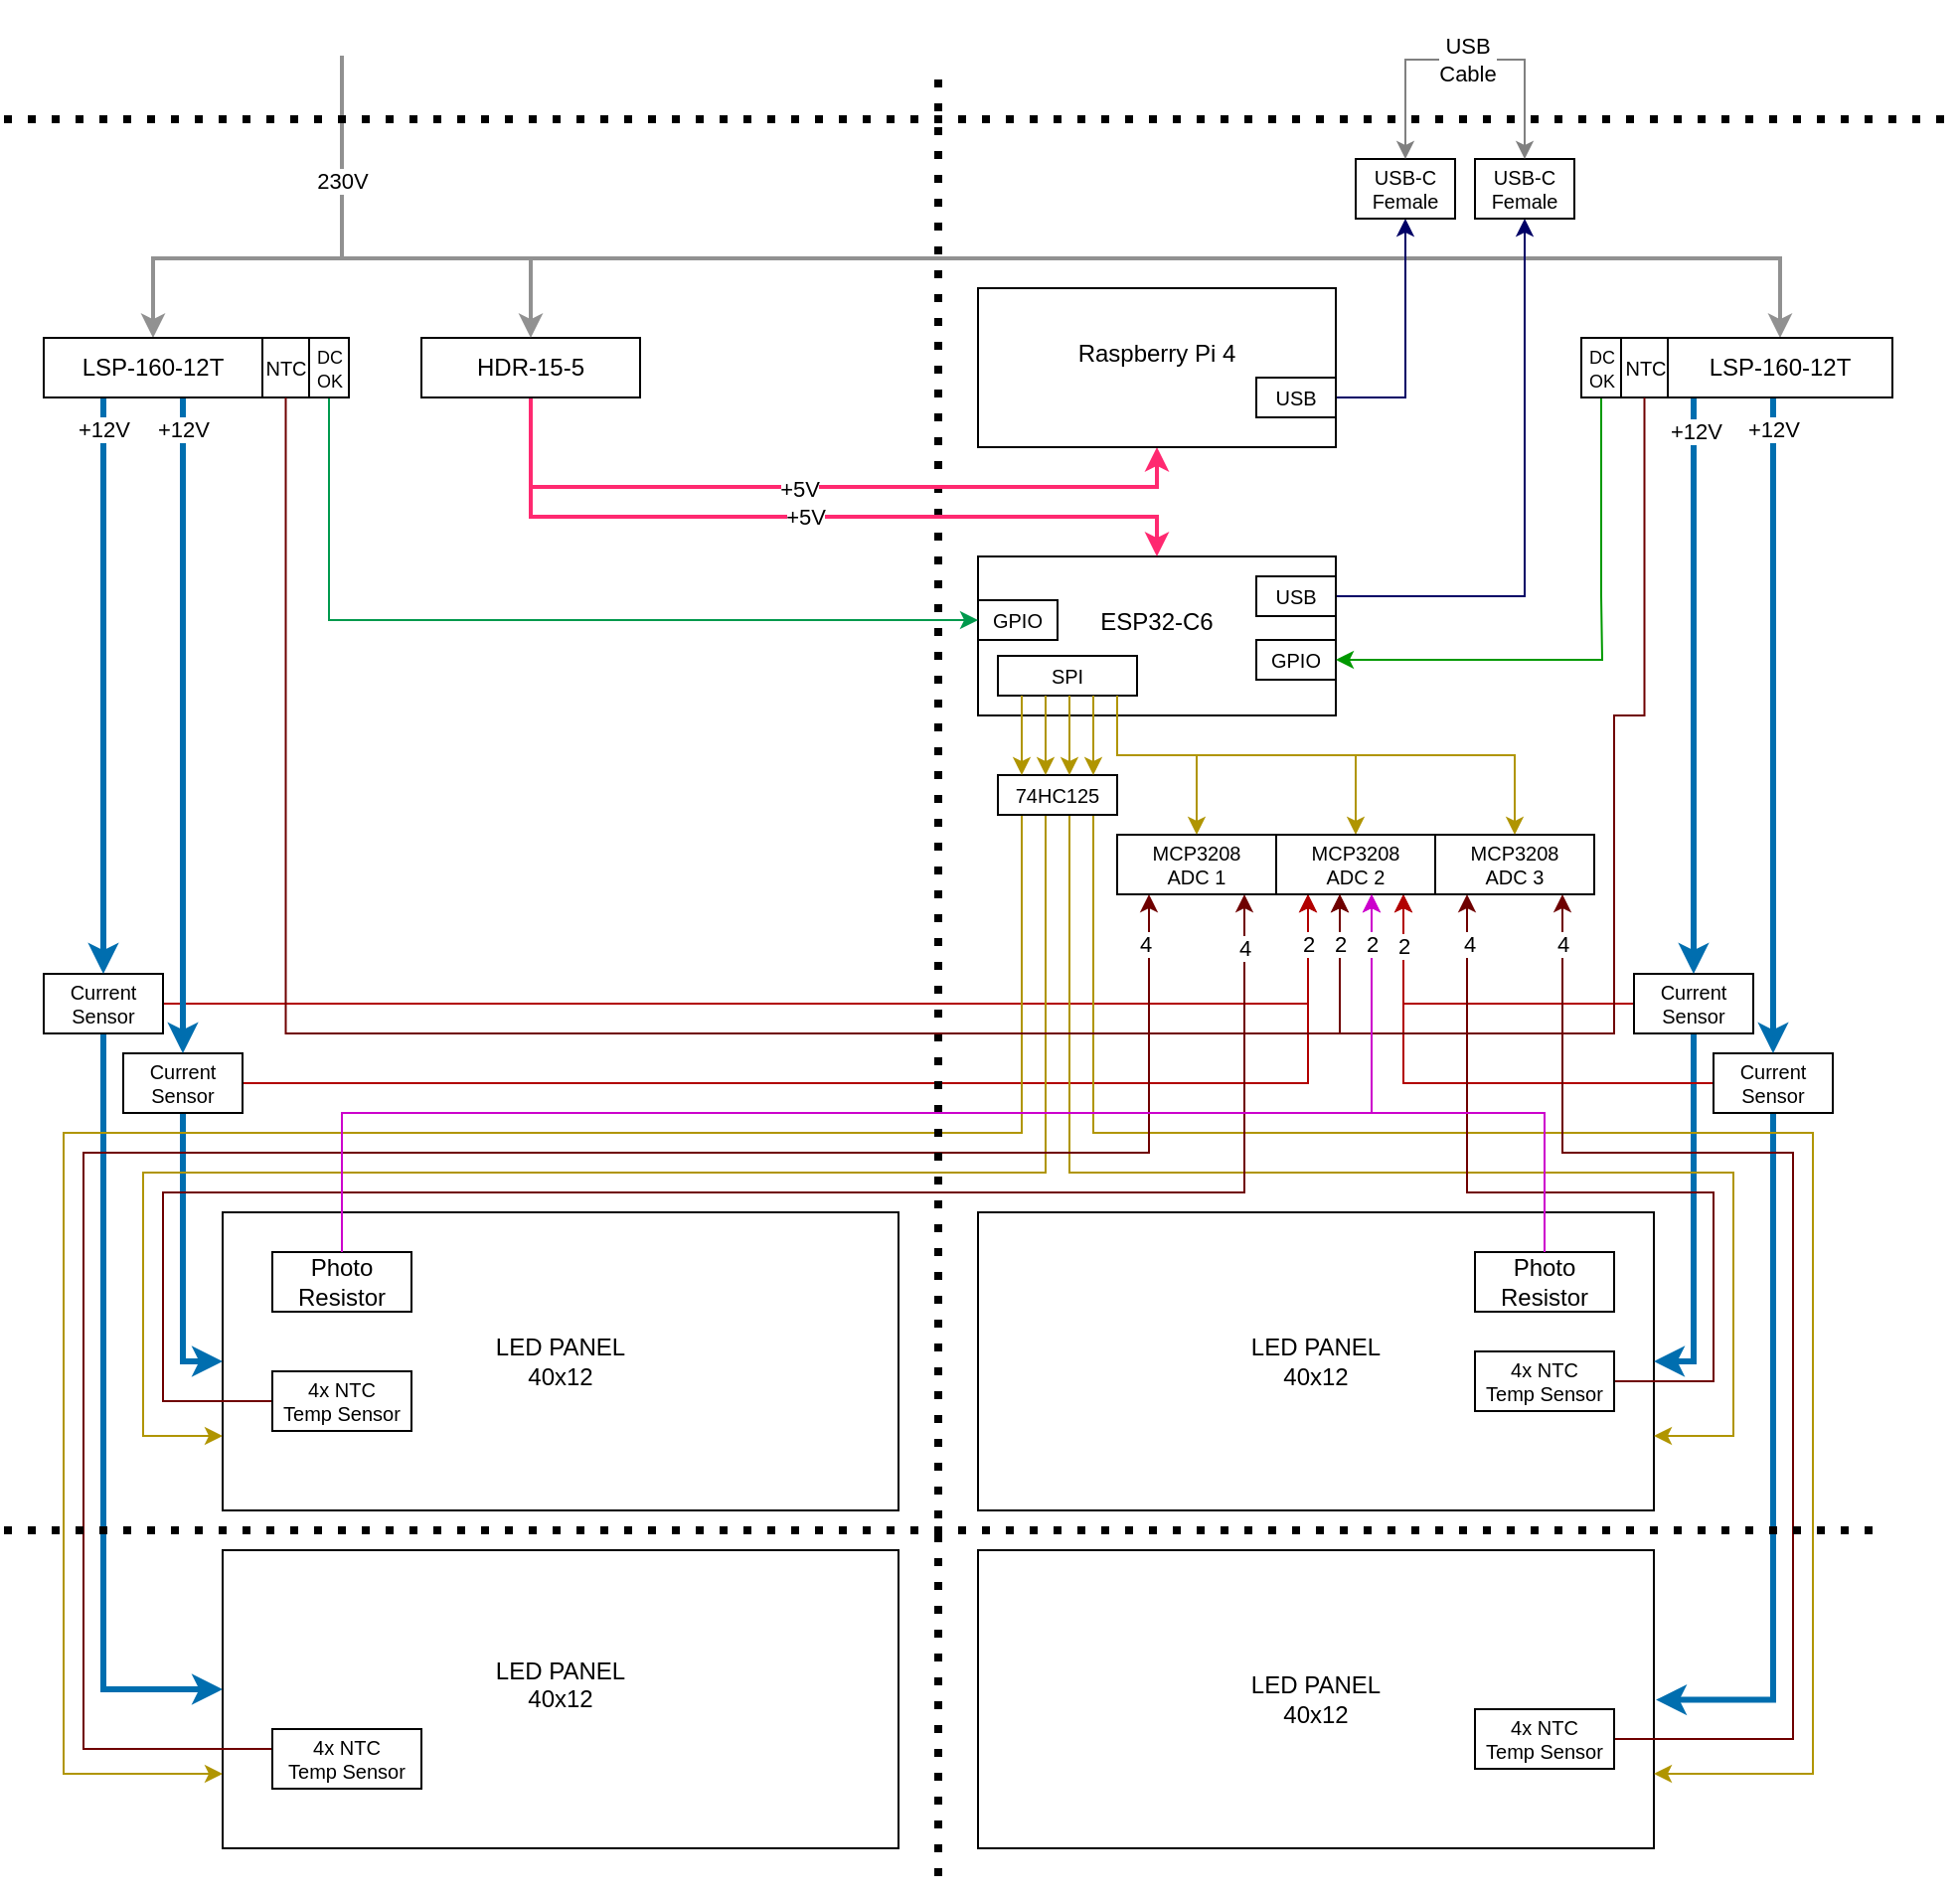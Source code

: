 <mxfile version="25.0.2">
  <diagram name="Pagina-1" id="MrHmu9LmAlQs5nFiP2S2">
    <mxGraphModel dx="2901" dy="2013" grid="1" gridSize="10" guides="1" tooltips="1" connect="1" arrows="1" fold="1" page="1" pageScale="1" pageWidth="827" pageHeight="1169" math="0" shadow="0">
      <root>
        <mxCell id="0" />
        <mxCell id="1" parent="0" />
        <mxCell id="Mzl-ScUmHByUaf6dDR3a-2" value="LED PANEL&lt;br&gt;40x12" style="rounded=0;whiteSpace=wrap;html=1;" parent="1" vertex="1">
          <mxGeometry x="-30" y="390" width="340" height="150" as="geometry" />
        </mxCell>
        <mxCell id="Mzl-ScUmHByUaf6dDR3a-3" value="LED PANEL&lt;br&gt;40x12" style="rounded=0;whiteSpace=wrap;html=1;" parent="1" vertex="1">
          <mxGeometry x="350" y="390" width="340" height="150" as="geometry" />
        </mxCell>
        <mxCell id="Mzl-ScUmHByUaf6dDR3a-4" value="LED PANEL&lt;br&gt;40x12&lt;div&gt;&lt;br&gt;&lt;/div&gt;" style="rounded=0;whiteSpace=wrap;html=1;" parent="1" vertex="1">
          <mxGeometry x="-30" y="560" width="340" height="150" as="geometry" />
        </mxCell>
        <mxCell id="Mzl-ScUmHByUaf6dDR3a-5" value="LED PANEL&lt;br&gt;40x12" style="rounded=0;whiteSpace=wrap;html=1;" parent="1" vertex="1">
          <mxGeometry x="350" y="560" width="340" height="150" as="geometry" />
        </mxCell>
        <mxCell id="Mzl-ScUmHByUaf6dDR3a-11" style="edgeStyle=orthogonalEdgeStyle;rounded=0;orthogonalLoop=1;jettySize=auto;html=1;entryX=0;entryY=0.5;entryDx=0;entryDy=0;fillColor=#1ba1e2;strokeColor=#006EAF;exitX=0.5;exitY=1;exitDx=0;exitDy=0;strokeWidth=3;" parent="1" source="Mzl-ScUmHByUaf6dDR3a-32" target="Mzl-ScUmHByUaf6dDR3a-2" edge="1">
          <mxGeometry relative="1" as="geometry">
            <Array as="points">
              <mxPoint x="-50" y="465" />
            </Array>
          </mxGeometry>
        </mxCell>
        <mxCell id="Mzl-ScUmHByUaf6dDR3a-12" style="edgeStyle=orthogonalEdgeStyle;rounded=0;orthogonalLoop=1;jettySize=auto;html=1;fillColor=#1ba1e2;strokeColor=#006EAF;exitX=0.5;exitY=1;exitDx=0;exitDy=0;strokeWidth=3;" parent="1" source="Mzl-ScUmHByUaf6dDR3a-31" edge="1">
          <mxGeometry relative="1" as="geometry">
            <Array as="points">
              <mxPoint x="-90" y="280" />
              <mxPoint x="-90" y="630" />
            </Array>
            <mxPoint x="-30" y="630" as="targetPoint" />
          </mxGeometry>
        </mxCell>
        <mxCell id="Mzl-ScUmHByUaf6dDR3a-22" style="edgeStyle=orthogonalEdgeStyle;rounded=0;orthogonalLoop=1;jettySize=auto;html=1;entryX=0.5;entryY=0;entryDx=0;entryDy=0;strokeColor=#919191;strokeWidth=2;exitX=0.5;exitY=1;exitDx=0;exitDy=0;" parent="1" source="JtZEffLScHEYm_qtAjHp-1" target="Mzl-ScUmHByUaf6dDR3a-38" edge="1">
          <mxGeometry relative="1" as="geometry">
            <mxPoint x="615" y="210" as="targetPoint" />
            <mxPoint x="44" y="-95.966" as="sourcePoint" />
            <Array as="points">
              <mxPoint x="30" y="-90" />
              <mxPoint x="753" y="-90" />
            </Array>
          </mxGeometry>
        </mxCell>
        <mxCell id="Mzl-ScUmHByUaf6dDR3a-23" style="edgeStyle=orthogonalEdgeStyle;rounded=0;orthogonalLoop=1;jettySize=auto;html=1;exitX=0.5;exitY=1;exitDx=0;exitDy=0;entryX=0.5;entryY=0;entryDx=0;entryDy=0;strokeWidth=2;strokeColor=#919191;" parent="1" source="JtZEffLScHEYm_qtAjHp-1" target="Mzl-ScUmHByUaf6dDR3a-6" edge="1">
          <mxGeometry relative="1" as="geometry">
            <mxPoint x="16" y="-96" as="sourcePoint" />
            <Array as="points">
              <mxPoint x="30" y="-90" />
              <mxPoint x="-65" y="-90" />
            </Array>
          </mxGeometry>
        </mxCell>
        <mxCell id="Mzl-ScUmHByUaf6dDR3a-17" style="edgeStyle=orthogonalEdgeStyle;rounded=0;orthogonalLoop=1;jettySize=auto;html=1;fillColor=#1ba1e2;strokeColor=#006EAF;exitX=0.5;exitY=1;exitDx=0;exitDy=0;strokeWidth=3;entryX=1;entryY=0.5;entryDx=0;entryDy=0;" parent="1" source="Mzl-ScUmHByUaf6dDR3a-39" target="Mzl-ScUmHByUaf6dDR3a-3" edge="1">
          <mxGeometry relative="1" as="geometry">
            <mxPoint x="690" y="459" as="targetPoint" />
            <mxPoint x="670" y="327.5" as="sourcePoint" />
            <Array as="points">
              <mxPoint x="710" y="465" />
            </Array>
          </mxGeometry>
        </mxCell>
        <mxCell id="Mzl-ScUmHByUaf6dDR3a-18" style="edgeStyle=orthogonalEdgeStyle;rounded=0;orthogonalLoop=1;jettySize=auto;html=1;entryX=1.003;entryY=0.502;entryDx=0;entryDy=0;fillColor=#1ba1e2;strokeColor=#006EAF;entryPerimeter=0;exitX=0.5;exitY=1;exitDx=0;exitDy=0;strokeWidth=3;" parent="1" source="Mzl-ScUmHByUaf6dDR3a-40" target="Mzl-ScUmHByUaf6dDR3a-5" edge="1">
          <mxGeometry relative="1" as="geometry">
            <mxPoint x="670" y="342.5" as="sourcePoint" />
            <mxPoint x="694" y="630" as="targetPoint" />
            <Array as="points">
              <mxPoint x="750" y="635" />
            </Array>
          </mxGeometry>
        </mxCell>
        <mxCell id="Mzl-ScUmHByUaf6dDR3a-21" value="&lt;p style=&quot;line-height: 120%;&quot;&gt;&lt;/p&gt;&lt;div align=&quot;center&quot;&gt;ESP32-C6&lt;/div&gt;&lt;p&gt;&lt;/p&gt;" style="rounded=0;whiteSpace=wrap;html=1;align=center;verticalAlign=middle;labelPosition=center;verticalLabelPosition=middle;spacingRight=0;spacingBottom=14;" parent="1" vertex="1">
          <mxGeometry x="350" y="60" width="180" height="80" as="geometry" />
        </mxCell>
        <mxCell id="Mzl-ScUmHByUaf6dDR3a-41" style="edgeStyle=orthogonalEdgeStyle;rounded=0;orthogonalLoop=1;jettySize=auto;html=1;fontSize=10;fillColor=#e51400;strokeColor=#B20000;entryX=0.2;entryY=1;entryDx=0;entryDy=0;entryPerimeter=0;" parent="1" source="Mzl-ScUmHByUaf6dDR3a-31" target="JapYxXt7OWpUfwY7U0u8-20" edge="1">
          <mxGeometry relative="1" as="geometry">
            <mxPoint x="412" y="210" as="targetPoint" />
          </mxGeometry>
        </mxCell>
        <mxCell id="Mzl-ScUmHByUaf6dDR3a-31" value="Current&lt;br&gt;Sensor" style="rounded=0;whiteSpace=wrap;html=1;fontSize=10;fillColor=default;" parent="1" vertex="1">
          <mxGeometry x="-120" y="270" width="60" height="30" as="geometry" />
        </mxCell>
        <mxCell id="Mzl-ScUmHByUaf6dDR3a-42" style="edgeStyle=orthogonalEdgeStyle;rounded=0;orthogonalLoop=1;jettySize=auto;html=1;fontSize=10;fillColor=#e51400;strokeColor=#B20000;entryX=0.2;entryY=1;entryDx=0;entryDy=0;entryPerimeter=0;" parent="1" source="Mzl-ScUmHByUaf6dDR3a-32" target="JapYxXt7OWpUfwY7U0u8-20" edge="1">
          <mxGeometry relative="1" as="geometry">
            <mxPoint x="424" y="210" as="targetPoint" />
          </mxGeometry>
        </mxCell>
        <mxCell id="JapYxXt7OWpUfwY7U0u8-62" value="2" style="edgeLabel;html=1;align=center;verticalAlign=middle;resizable=0;points=[];" parent="Mzl-ScUmHByUaf6dDR3a-42" vertex="1" connectable="0">
          <mxGeometry x="0.922" relative="1" as="geometry">
            <mxPoint as="offset" />
          </mxGeometry>
        </mxCell>
        <mxCell id="Mzl-ScUmHByUaf6dDR3a-32" value="Current&lt;br&gt;Sensor" style="rounded=0;whiteSpace=wrap;html=1;fontSize=10;fillColor=default;" parent="1" vertex="1">
          <mxGeometry x="-80" y="310" width="60" height="30" as="geometry" />
        </mxCell>
        <mxCell id="Mzl-ScUmHByUaf6dDR3a-44" style="edgeStyle=orthogonalEdgeStyle;rounded=0;orthogonalLoop=1;jettySize=auto;html=1;fontSize=10;fillColor=#e51400;strokeColor=#B20000;entryX=0.8;entryY=1;entryDx=0;entryDy=0;exitX=0;exitY=0.5;exitDx=0;exitDy=0;entryPerimeter=0;" parent="1" source="Mzl-ScUmHByUaf6dDR3a-39" target="JapYxXt7OWpUfwY7U0u8-20" edge="1">
          <mxGeometry relative="1" as="geometry">
            <mxPoint x="448" y="210" as="targetPoint" />
          </mxGeometry>
        </mxCell>
        <mxCell id="Mzl-ScUmHByUaf6dDR3a-39" value="Current&lt;br&gt;Sensor" style="rounded=0;whiteSpace=wrap;html=1;fontSize=10;fillColor=default;" parent="1" vertex="1">
          <mxGeometry x="680" y="270" width="60" height="30" as="geometry" />
        </mxCell>
        <mxCell id="Mzl-ScUmHByUaf6dDR3a-43" style="edgeStyle=orthogonalEdgeStyle;rounded=0;orthogonalLoop=1;jettySize=auto;html=1;fontSize=10;fillColor=#e51400;strokeColor=#B20000;entryX=0.8;entryY=1;entryDx=0;entryDy=0;entryPerimeter=0;" parent="1" source="Mzl-ScUmHByUaf6dDR3a-40" target="JapYxXt7OWpUfwY7U0u8-20" edge="1">
          <mxGeometry relative="1" as="geometry">
            <mxPoint x="436" y="210" as="targetPoint" />
          </mxGeometry>
        </mxCell>
        <mxCell id="JapYxXt7OWpUfwY7U0u8-64" value="2" style="edgeLabel;html=1;align=center;verticalAlign=middle;resizable=0;points=[];" parent="Mzl-ScUmHByUaf6dDR3a-43" vertex="1" connectable="0">
          <mxGeometry x="0.798" relative="1" as="geometry">
            <mxPoint as="offset" />
          </mxGeometry>
        </mxCell>
        <mxCell id="Mzl-ScUmHByUaf6dDR3a-40" value="Current&lt;br&gt;Sensor" style="rounded=0;whiteSpace=wrap;html=1;fontSize=10;fillColor=default;" parent="1" vertex="1">
          <mxGeometry x="720" y="310" width="60" height="30" as="geometry" />
        </mxCell>
        <mxCell id="JapYxXt7OWpUfwY7U0u8-38" style="edgeStyle=orthogonalEdgeStyle;rounded=0;orthogonalLoop=1;jettySize=auto;html=1;entryX=0.5;entryY=0;entryDx=0;entryDy=0;strokeColor=#B09500;" parent="1" source="Mzl-ScUmHByUaf6dDR3a-45" target="JapYxXt7OWpUfwY7U0u8-20" edge="1">
          <mxGeometry relative="1" as="geometry">
            <Array as="points">
              <mxPoint x="420" y="160" />
              <mxPoint x="540" y="160" />
            </Array>
          </mxGeometry>
        </mxCell>
        <mxCell id="Mzl-ScUmHByUaf6dDR3a-45" value="SPI" style="rounded=0;whiteSpace=wrap;html=1;fontSize=10;fillColor=default;points=[[0,0,0,0,0],[0,0.25,0,0,0],[0,0.5,0,0,0],[0,0.75,0,0,0],[0,1,0,0,0],[0.2,1,0,0,0],[0.25,0,0,0,0],[0.4,1,0,0,0],[0.5,0,0,0,0],[0.6,1,0,0,0],[0.75,0,0,0,0],[0.8,1,0,0,0],[1,0,0,0,0],[1,0.25,0,0,0],[1,0.5,0,0,0],[1,0.75,0,0,0],[1,1,0,0,0]];" parent="1" vertex="1">
          <mxGeometry x="360" y="110" width="70" height="20" as="geometry" />
        </mxCell>
        <mxCell id="Mzl-ScUmHByUaf6dDR3a-51" style="edgeStyle=orthogonalEdgeStyle;rounded=0;orthogonalLoop=1;jettySize=auto;html=1;entryX=0;entryY=0.75;entryDx=0;entryDy=0;fontSize=10;exitX=0.2;exitY=1;exitDx=0;exitDy=0;exitPerimeter=0;fillColor=#e3c800;strokeColor=#B09500;" parent="1" source="Mzl-ScUmHByUaf6dDR3a-46" target="Mzl-ScUmHByUaf6dDR3a-4" edge="1">
          <mxGeometry relative="1" as="geometry">
            <Array as="points">
              <mxPoint x="372" y="350" />
              <mxPoint x="-110" y="350" />
              <mxPoint x="-110" y="673" />
            </Array>
          </mxGeometry>
        </mxCell>
        <mxCell id="Mzl-ScUmHByUaf6dDR3a-52" style="edgeStyle=orthogonalEdgeStyle;rounded=0;orthogonalLoop=1;jettySize=auto;html=1;fontSize=10;exitX=0.4;exitY=1;exitDx=0;exitDy=0;exitPerimeter=0;fillColor=#e3c800;strokeColor=#B09500;entryX=0;entryY=0.75;entryDx=0;entryDy=0;" parent="1" source="Mzl-ScUmHByUaf6dDR3a-46" target="Mzl-ScUmHByUaf6dDR3a-2" edge="1">
          <mxGeometry relative="1" as="geometry">
            <mxPoint x="-20" y="425" as="targetPoint" />
            <Array as="points">
              <mxPoint x="384" y="370" />
              <mxPoint x="-70" y="370" />
              <mxPoint x="-70" y="503" />
            </Array>
          </mxGeometry>
        </mxCell>
        <mxCell id="Mzl-ScUmHByUaf6dDR3a-53" style="edgeStyle=orthogonalEdgeStyle;rounded=0;orthogonalLoop=1;jettySize=auto;html=1;exitX=0.6;exitY=1;exitDx=0;exitDy=0;exitPerimeter=0;entryX=1;entryY=0.75;entryDx=0;entryDy=0;fontSize=10;fillColor=#e3c800;strokeColor=#B09500;" parent="1" source="Mzl-ScUmHByUaf6dDR3a-46" target="Mzl-ScUmHByUaf6dDR3a-3" edge="1">
          <mxGeometry relative="1" as="geometry">
            <Array as="points">
              <mxPoint x="396" y="370" />
              <mxPoint x="730" y="370" />
              <mxPoint x="730" y="503" />
            </Array>
          </mxGeometry>
        </mxCell>
        <mxCell id="Mzl-ScUmHByUaf6dDR3a-54" style="edgeStyle=orthogonalEdgeStyle;rounded=0;orthogonalLoop=1;jettySize=auto;html=1;exitX=0.8;exitY=1;exitDx=0;exitDy=0;exitPerimeter=0;entryX=1;entryY=0.75;entryDx=0;entryDy=0;fontSize=10;fillColor=#e3c800;strokeColor=#B09500;" parent="1" source="Mzl-ScUmHByUaf6dDR3a-46" target="Mzl-ScUmHByUaf6dDR3a-5" edge="1">
          <mxGeometry relative="1" as="geometry">
            <Array as="points">
              <mxPoint x="408" y="350" />
              <mxPoint x="770" y="350" />
              <mxPoint x="770" y="673" />
            </Array>
          </mxGeometry>
        </mxCell>
        <mxCell id="Mzl-ScUmHByUaf6dDR3a-46" value="74HC125" style="rounded=0;whiteSpace=wrap;html=1;fontSize=10;fillColor=default;points=[[0,0,0,0,0],[0,0.25,0,0,0],[0,0.5,0,0,0],[0,0.75,0,0,0],[0,1,0,0,0],[0.2,0,0,0,0],[0.2,1,0,0,0],[0.4,0,0,0,0],[0.4,1,0,0,0],[0.6,0,0,0,0],[0.6,1,0,0,0],[0.8,0,0,0,0],[0.8,1,0,0,0],[1,0,0,0,0],[1,0.25,0,0,0],[1,0.5,0,0,0],[1,0.75,0,0,0],[1,1,0,0,0]];" parent="1" vertex="1">
          <mxGeometry x="360" y="170" width="60" height="20" as="geometry" />
        </mxCell>
        <mxCell id="Mzl-ScUmHByUaf6dDR3a-67" value="GPIO" style="rounded=0;whiteSpace=wrap;html=1;fontSize=10;fillColor=default;points=[[0,0,0,0,0],[0,0.25,0,0,0],[0,0.5,0,0,0],[0,0.75,0,0,0],[0,1,0,0,0],[0.2,1,0,0,0],[0.25,0,0,0,0],[0.4,1,0,0,0],[0.5,0,0,0,0],[0.6,1,0,0,0],[0.75,0,0,0,0],[0.8,1,0,0,0],[1,0,0,0,0],[1,0.25,0,0,0],[1,0.5,0,0,0],[1,0.75,0,0,0],[1,1,0,0,0]];" parent="1" vertex="1">
          <mxGeometry x="490" y="102" width="40" height="20" as="geometry" />
        </mxCell>
        <mxCell id="Mzl-ScUmHByUaf6dDR3a-76" style="edgeStyle=orthogonalEdgeStyle;rounded=0;orthogonalLoop=1;jettySize=auto;html=1;entryX=0.2;entryY=1;entryDx=0;entryDy=0;fontSize=10;fillColor=#a20025;strokeColor=#6F0000;exitX=1;exitY=0.5;exitDx=0;exitDy=0;entryPerimeter=0;" parent="1" source="Mzl-ScUmHByUaf6dDR3a-71" target="JapYxXt7OWpUfwY7U0u8-12" edge="1">
          <mxGeometry relative="1" as="geometry">
            <Array as="points">
              <mxPoint x="720" y="475" />
              <mxPoint x="720" y="380" />
              <mxPoint x="596" y="380" />
            </Array>
          </mxGeometry>
        </mxCell>
        <mxCell id="JapYxXt7OWpUfwY7U0u8-17" value="4" style="edgeLabel;html=1;align=center;verticalAlign=middle;resizable=0;points=[];" parent="Mzl-ScUmHByUaf6dDR3a-76" vertex="1" connectable="0">
          <mxGeometry x="0.881" y="-1" relative="1" as="geometry">
            <mxPoint as="offset" />
          </mxGeometry>
        </mxCell>
        <mxCell id="Mzl-ScUmHByUaf6dDR3a-71" value="4x NTC&lt;div&gt;Temp&amp;nbsp;Sensor&lt;/div&gt;" style="rounded=0;whiteSpace=wrap;html=1;fontSize=10;fillColor=default;" parent="1" vertex="1">
          <mxGeometry x="600" y="460" width="70" height="30" as="geometry" />
        </mxCell>
        <mxCell id="Mzl-ScUmHByUaf6dDR3a-77" style="edgeStyle=orthogonalEdgeStyle;rounded=0;orthogonalLoop=1;jettySize=auto;html=1;entryX=0.8;entryY=1;entryDx=0;entryDy=0;fontSize=10;fillColor=#a20025;strokeColor=#6F0000;entryPerimeter=0;" parent="1" source="Mzl-ScUmHByUaf6dDR3a-73" target="JapYxXt7OWpUfwY7U0u8-12" edge="1">
          <mxGeometry relative="1" as="geometry">
            <Array as="points">
              <mxPoint x="760" y="655" />
              <mxPoint x="760" y="360" />
              <mxPoint x="644" y="360" />
            </Array>
          </mxGeometry>
        </mxCell>
        <mxCell id="JapYxXt7OWpUfwY7U0u8-19" value="4" style="edgeLabel;html=1;align=center;verticalAlign=middle;resizable=0;points=[];" parent="Mzl-ScUmHByUaf6dDR3a-77" vertex="1" connectable="0">
          <mxGeometry x="0.922" relative="1" as="geometry">
            <mxPoint as="offset" />
          </mxGeometry>
        </mxCell>
        <mxCell id="Mzl-ScUmHByUaf6dDR3a-73" value="4x NTC&lt;div&gt;Temp&amp;nbsp;Sensor&lt;/div&gt;" style="rounded=0;whiteSpace=wrap;html=1;fontSize=10;fillColor=default;" parent="1" vertex="1">
          <mxGeometry x="600" y="640" width="70" height="30" as="geometry" />
        </mxCell>
        <mxCell id="Mzl-ScUmHByUaf6dDR3a-78" style="edgeStyle=orthogonalEdgeStyle;rounded=0;orthogonalLoop=1;jettySize=auto;html=1;entryX=0.8;entryY=1;entryDx=0;entryDy=0;fontSize=10;fillColor=#a20025;strokeColor=#6F0000;entryPerimeter=0;exitX=0;exitY=0.5;exitDx=0;exitDy=0;" parent="1" source="JapYxXt7OWpUfwY7U0u8-1" target="JapYxXt7OWpUfwY7U0u8-21" edge="1">
          <mxGeometry relative="1" as="geometry">
            <mxPoint x="130" y="505" as="sourcePoint" />
            <mxPoint x="374.15" y="127" as="targetPoint" />
            <Array as="points">
              <mxPoint x="-60" y="485" />
              <mxPoint x="-60" y="380" />
              <mxPoint x="484" y="380" />
            </Array>
          </mxGeometry>
        </mxCell>
        <mxCell id="JapYxXt7OWpUfwY7U0u8-28" value="4" style="edgeLabel;html=1;align=center;verticalAlign=middle;resizable=0;points=[];" parent="Mzl-ScUmHByUaf6dDR3a-78" vertex="1" connectable="0">
          <mxGeometry x="0.938" relative="1" as="geometry">
            <mxPoint as="offset" />
          </mxGeometry>
        </mxCell>
        <mxCell id="Mzl-ScUmHByUaf6dDR3a-79" style="edgeStyle=orthogonalEdgeStyle;rounded=0;orthogonalLoop=1;jettySize=auto;html=1;entryX=0.2;entryY=1;entryDx=0;entryDy=0;fontSize=10;fillColor=#a20025;strokeColor=#6F0000;exitX=0;exitY=0.5;exitDx=0;exitDy=0;entryPerimeter=0;" parent="1" source="JapYxXt7OWpUfwY7U0u8-2" target="JapYxXt7OWpUfwY7U0u8-21" edge="1">
          <mxGeometry relative="1" as="geometry">
            <mxPoint x="130" y="675" as="sourcePoint" />
            <mxPoint x="375" y="130" as="targetPoint" />
            <Array as="points">
              <mxPoint x="5" y="665" />
              <mxPoint x="5" y="660" />
              <mxPoint x="-100" y="660" />
              <mxPoint x="-100" y="360" />
              <mxPoint x="436" y="360" />
            </Array>
          </mxGeometry>
        </mxCell>
        <mxCell id="JapYxXt7OWpUfwY7U0u8-26" value="4" style="edgeLabel;html=1;align=center;verticalAlign=middle;resizable=0;points=[];" parent="Mzl-ScUmHByUaf6dDR3a-79" vertex="1" connectable="0">
          <mxGeometry x="0.955" y="2" relative="1" as="geometry">
            <mxPoint as="offset" />
          </mxGeometry>
        </mxCell>
        <mxCell id="JapYxXt7OWpUfwY7U0u8-1" value="4x NTC&lt;div&gt;Temp&amp;nbsp;Sensor&lt;/div&gt;" style="rounded=0;whiteSpace=wrap;html=1;fontSize=10;fillColor=default;" parent="1" vertex="1">
          <mxGeometry x="-5" y="470" width="70" height="30" as="geometry" />
        </mxCell>
        <mxCell id="JapYxXt7OWpUfwY7U0u8-2" value="4x NTC&lt;div&gt;Temp&amp;nbsp;Sensor&lt;/div&gt;" style="rounded=0;whiteSpace=wrap;html=1;fontSize=10;fillColor=default;" parent="1" vertex="1">
          <mxGeometry x="-5" y="650" width="75" height="30" as="geometry" />
        </mxCell>
        <mxCell id="JapYxXt7OWpUfwY7U0u8-9" value="" style="endArrow=none;html=1;rounded=0;strokeWidth=4;dashed=1;dashPattern=1 2;" parent="1" edge="1">
          <mxGeometry width="50" height="50" relative="1" as="geometry">
            <mxPoint x="-140" y="550" as="sourcePoint" />
            <mxPoint x="800" y="550" as="targetPoint" />
          </mxGeometry>
        </mxCell>
        <mxCell id="JapYxXt7OWpUfwY7U0u8-12" value="&lt;div&gt;MCP3208&lt;br&gt;&lt;/div&gt;ADC 3" style="rounded=0;whiteSpace=wrap;html=1;fontSize=10;fillColor=default;points=[[0,0,0,0,0],[0,0.25,0,0,0],[0,0.5,0,0,0],[0,0.75,0,0,0],[0,1,0,0,0],[0.2,1,0,0,0],[0.25,0,0,0,0],[0.4,1,0,0,0],[0.5,0,0,0,0],[0.6,1,0,0,0],[0.75,0,0,0,0],[0.8,1,0,0,0],[1,0,0,0,0],[1,0.25,0,0,0],[1,0.5,0,0,0],[1,0.75,0,0,0],[1,1,0,0,0]];" parent="1" vertex="1">
          <mxGeometry x="580" y="200" width="80" height="30" as="geometry" />
        </mxCell>
        <mxCell id="JapYxXt7OWpUfwY7U0u8-15" style="edgeStyle=orthogonalEdgeStyle;rounded=0;orthogonalLoop=1;jettySize=auto;html=1;strokeWidth=3;strokeColor=#006EAF;entryX=0.5;entryY=0;entryDx=0;entryDy=0;" parent="1" source="Mzl-ScUmHByUaf6dDR3a-38" target="Mzl-ScUmHByUaf6dDR3a-39" edge="1">
          <mxGeometry relative="1" as="geometry">
            <Array as="points">
              <mxPoint x="710" y="200" />
              <mxPoint x="710" y="200" />
            </Array>
          </mxGeometry>
        </mxCell>
        <mxCell id="JapYxXt7OWpUfwY7U0u8-74" value="+12V" style="edgeLabel;html=1;align=center;verticalAlign=middle;resizable=0;points=[];" parent="JapYxXt7OWpUfwY7U0u8-15" vertex="1" connectable="0">
          <mxGeometry x="-0.882" y="1" relative="1" as="geometry">
            <mxPoint as="offset" />
          </mxGeometry>
        </mxCell>
        <mxCell id="JapYxXt7OWpUfwY7U0u8-16" style="edgeStyle=orthogonalEdgeStyle;rounded=0;orthogonalLoop=1;jettySize=auto;html=1;strokeWidth=3;strokeColor=#006EAF;" parent="1" source="Mzl-ScUmHByUaf6dDR3a-38" target="Mzl-ScUmHByUaf6dDR3a-40" edge="1">
          <mxGeometry relative="1" as="geometry">
            <Array as="points">
              <mxPoint x="750" y="190" />
              <mxPoint x="750" y="190" />
            </Array>
          </mxGeometry>
        </mxCell>
        <mxCell id="JapYxXt7OWpUfwY7U0u8-75" value="+12V" style="edgeLabel;html=1;align=center;verticalAlign=middle;resizable=0;points=[];" parent="JapYxXt7OWpUfwY7U0u8-16" vertex="1" connectable="0">
          <mxGeometry x="-0.903" relative="1" as="geometry">
            <mxPoint as="offset" />
          </mxGeometry>
        </mxCell>
        <mxCell id="JapYxXt7OWpUfwY7U0u8-20" value="&lt;div&gt;MCP3208&lt;br&gt;&lt;/div&gt;ADC 2" style="rounded=0;whiteSpace=wrap;html=1;fontSize=10;fillColor=default;points=[[0,0,0,0,0],[0,0.25,0,0,0],[0,0.5,0,0,0],[0,0.75,0,0,0],[0,1,0,0,0],[0.2,1,0,0,0],[0.25,0,0,0,0],[0.4,1,0,0,0],[0.5,0,0,0,0],[0.6,1,0,0,0],[0.75,0,0,0,0],[0.8,1,0,0,0],[1,0,0,0,0],[1,0.25,0,0,0],[1,0.5,0,0,0],[1,0.75,0,0,0],[1,1,0,0,0]];" parent="1" vertex="1">
          <mxGeometry x="500" y="200" width="80" height="30" as="geometry" />
        </mxCell>
        <mxCell id="JapYxXt7OWpUfwY7U0u8-21" value="&lt;div&gt;MCP3208&lt;/div&gt;ADC 1" style="rounded=0;whiteSpace=wrap;html=1;fontSize=10;fillColor=default;points=[[0,0,0,0,0],[0,0.25,0,0,0],[0,0.5,0,0,0],[0,0.75,0,0,0],[0,1,0,0,0],[0.2,1,0,0,0],[0.25,0,0,0,0],[0.4,1,0,0,0],[0.5,0,0,0,0],[0.6,1,0,0,0],[0.75,0,0,0,0],[0.8,1,0,0,0],[1,0,0,0,0],[1,0.25,0,0,0],[1,0.5,0,0,0],[1,0.75,0,0,0],[1,1,0,0,0]];" parent="1" vertex="1">
          <mxGeometry x="420" y="200" width="80" height="30" as="geometry" />
        </mxCell>
        <mxCell id="JapYxXt7OWpUfwY7U0u8-31" value="" style="endArrow=none;html=1;rounded=0;strokeWidth=4;dashed=1;dashPattern=1 2;" parent="1" edge="1">
          <mxGeometry width="50" height="50" relative="1" as="geometry">
            <mxPoint x="330" y="-180" as="sourcePoint" />
            <mxPoint x="330" y="730" as="targetPoint" />
          </mxGeometry>
        </mxCell>
        <mxCell id="JapYxXt7OWpUfwY7U0u8-32" style="edgeStyle=orthogonalEdgeStyle;rounded=0;orthogonalLoop=1;jettySize=auto;html=1;entryX=0.8;entryY=0;entryDx=0;entryDy=0;entryPerimeter=0;strokeColor=#B09500;" parent="1" source="Mzl-ScUmHByUaf6dDR3a-45" target="Mzl-ScUmHByUaf6dDR3a-46" edge="1">
          <mxGeometry relative="1" as="geometry">
            <Array as="points">
              <mxPoint x="408" y="130" />
              <mxPoint x="408" y="130" />
            </Array>
          </mxGeometry>
        </mxCell>
        <mxCell id="JapYxXt7OWpUfwY7U0u8-33" style="edgeStyle=orthogonalEdgeStyle;rounded=0;orthogonalLoop=1;jettySize=auto;html=1;entryX=0.6;entryY=0;entryDx=0;entryDy=0;entryPerimeter=0;strokeColor=#B09500;" parent="1" source="Mzl-ScUmHByUaf6dDR3a-45" target="Mzl-ScUmHByUaf6dDR3a-46" edge="1">
          <mxGeometry relative="1" as="geometry">
            <Array as="points">
              <mxPoint x="400" y="120" />
              <mxPoint x="400" y="120" />
            </Array>
          </mxGeometry>
        </mxCell>
        <mxCell id="JapYxXt7OWpUfwY7U0u8-34" style="edgeStyle=orthogonalEdgeStyle;rounded=0;orthogonalLoop=1;jettySize=auto;html=1;entryX=0.4;entryY=0;entryDx=0;entryDy=0;entryPerimeter=0;strokeColor=#B09500;" parent="1" source="Mzl-ScUmHByUaf6dDR3a-45" target="Mzl-ScUmHByUaf6dDR3a-46" edge="1">
          <mxGeometry relative="1" as="geometry">
            <Array as="points">
              <mxPoint x="384" y="140" />
              <mxPoint x="384" y="140" />
            </Array>
          </mxGeometry>
        </mxCell>
        <mxCell id="JapYxXt7OWpUfwY7U0u8-35" style="edgeStyle=orthogonalEdgeStyle;rounded=0;orthogonalLoop=1;jettySize=auto;html=1;entryX=0.2;entryY=0;entryDx=0;entryDy=0;entryPerimeter=0;strokeColor=#B09500;" parent="1" source="Mzl-ScUmHByUaf6dDR3a-45" target="Mzl-ScUmHByUaf6dDR3a-46" edge="1">
          <mxGeometry relative="1" as="geometry">
            <Array as="points">
              <mxPoint x="372" y="140" />
              <mxPoint x="372" y="140" />
            </Array>
          </mxGeometry>
        </mxCell>
        <mxCell id="JapYxXt7OWpUfwY7U0u8-44" value="+5V" style="edgeStyle=orthogonalEdgeStyle;rounded=0;orthogonalLoop=1;jettySize=auto;html=1;strokeWidth=2;strokeColor=#FF2970;entryX=0.5;entryY=0;entryDx=0;entryDy=0;" parent="1" source="JapYxXt7OWpUfwY7U0u8-36" target="Mzl-ScUmHByUaf6dDR3a-21" edge="1">
          <mxGeometry relative="1" as="geometry">
            <mxPoint x="350" y="60" as="targetPoint" />
            <Array as="points">
              <mxPoint x="125" y="40" />
              <mxPoint x="440" y="40" />
            </Array>
          </mxGeometry>
        </mxCell>
        <mxCell id="Oz96-j3cMT1TWrcF2Vx5-2" style="edgeStyle=orthogonalEdgeStyle;rounded=0;orthogonalLoop=1;jettySize=auto;html=1;entryX=0.5;entryY=1;entryDx=0;entryDy=0;strokeColor=#FF2970;strokeWidth=2;" parent="1" source="JapYxXt7OWpUfwY7U0u8-36" target="Oz96-j3cMT1TWrcF2Vx5-1" edge="1">
          <mxGeometry relative="1" as="geometry">
            <Array as="points">
              <mxPoint x="125" y="25" />
              <mxPoint x="440" y="25" />
            </Array>
          </mxGeometry>
        </mxCell>
        <mxCell id="Oz96-j3cMT1TWrcF2Vx5-4" value="+5V" style="edgeLabel;html=1;align=center;verticalAlign=middle;resizable=0;points=[];" parent="Oz96-j3cMT1TWrcF2Vx5-2" vertex="1" connectable="0">
          <mxGeometry x="-0.649" y="-1" relative="1" as="geometry">
            <mxPoint x="113" as="offset" />
          </mxGeometry>
        </mxCell>
        <mxCell id="JapYxXt7OWpUfwY7U0u8-36" value="HDR-15-5" style="rounded=0;whiteSpace=wrap;html=1;" parent="1" vertex="1">
          <mxGeometry x="70" y="-50" width="110" height="30" as="geometry" />
        </mxCell>
        <mxCell id="JapYxXt7OWpUfwY7U0u8-37" style="edgeStyle=orthogonalEdgeStyle;rounded=0;orthogonalLoop=1;jettySize=auto;html=1;entryX=0.5;entryY=0;entryDx=0;entryDy=0;entryPerimeter=0;strokeColor=#B09500;" parent="1" source="Mzl-ScUmHByUaf6dDR3a-45" target="JapYxXt7OWpUfwY7U0u8-21" edge="1">
          <mxGeometry relative="1" as="geometry">
            <Array as="points">
              <mxPoint x="420" y="160" />
              <mxPoint x="460" y="160" />
            </Array>
          </mxGeometry>
        </mxCell>
        <mxCell id="JapYxXt7OWpUfwY7U0u8-39" style="edgeStyle=orthogonalEdgeStyle;rounded=0;orthogonalLoop=1;jettySize=auto;html=1;entryX=0.5;entryY=0;entryDx=0;entryDy=0;entryPerimeter=0;strokeColor=#B09500;" parent="1" source="Mzl-ScUmHByUaf6dDR3a-45" target="JapYxXt7OWpUfwY7U0u8-12" edge="1">
          <mxGeometry relative="1" as="geometry">
            <Array as="points">
              <mxPoint x="420" y="160" />
              <mxPoint x="620" y="160" />
            </Array>
          </mxGeometry>
        </mxCell>
        <mxCell id="JapYxXt7OWpUfwY7U0u8-46" style="edgeStyle=orthogonalEdgeStyle;rounded=0;orthogonalLoop=1;jettySize=auto;html=1;strokeWidth=3;strokeColor=#006EAF;" parent="1" source="Mzl-ScUmHByUaf6dDR3a-6" target="Mzl-ScUmHByUaf6dDR3a-31" edge="1">
          <mxGeometry relative="1" as="geometry">
            <Array as="points">
              <mxPoint x="-90" y="50" />
              <mxPoint x="-90" y="50" />
            </Array>
          </mxGeometry>
        </mxCell>
        <mxCell id="JapYxXt7OWpUfwY7U0u8-70" value="+12V" style="edgeLabel;html=1;align=center;verticalAlign=middle;resizable=0;points=[];" parent="JapYxXt7OWpUfwY7U0u8-46" vertex="1" connectable="0">
          <mxGeometry x="-0.892" relative="1" as="geometry">
            <mxPoint as="offset" />
          </mxGeometry>
        </mxCell>
        <mxCell id="JapYxXt7OWpUfwY7U0u8-47" style="edgeStyle=orthogonalEdgeStyle;rounded=0;orthogonalLoop=1;jettySize=auto;html=1;entryX=0.5;entryY=0;entryDx=0;entryDy=0;strokeWidth=3;strokeColor=#006EAF;" parent="1" source="Mzl-ScUmHByUaf6dDR3a-6" target="Mzl-ScUmHByUaf6dDR3a-32" edge="1">
          <mxGeometry relative="1" as="geometry">
            <Array as="points">
              <mxPoint x="-50" y="60" />
              <mxPoint x="-50" y="60" />
            </Array>
          </mxGeometry>
        </mxCell>
        <mxCell id="JapYxXt7OWpUfwY7U0u8-71" value="+12V" style="edgeLabel;html=1;align=center;verticalAlign=middle;resizable=0;points=[];" parent="JapYxXt7OWpUfwY7U0u8-47" vertex="1" connectable="0">
          <mxGeometry x="-0.903" relative="1" as="geometry">
            <mxPoint as="offset" />
          </mxGeometry>
        </mxCell>
        <mxCell id="JapYxXt7OWpUfwY7U0u8-48" value="GPIO" style="rounded=0;whiteSpace=wrap;html=1;fontSize=10;fillColor=default;points=[[0,0,0,0,0],[0,0.25,0,0,0],[0,0.5,0,0,0],[0,0.75,0,0,0],[0,1,0,0,0],[0.2,1,0,0,0],[0.25,0,0,0,0],[0.4,1,0,0,0],[0.5,0,0,0,0],[0.6,1,0,0,0],[0.75,0,0,0,0],[0.8,1,0,0,0],[1,0,0,0,0],[1,0.25,0,0,0],[1,0.5,0,0,0],[1,0.75,0,0,0],[1,1,0,0,0]];" parent="1" vertex="1">
          <mxGeometry x="350" y="82" width="40" height="20" as="geometry" />
        </mxCell>
        <mxCell id="JapYxXt7OWpUfwY7U0u8-49" style="edgeStyle=orthogonalEdgeStyle;rounded=0;orthogonalLoop=1;jettySize=auto;html=1;entryX=1;entryY=0.5;entryDx=0;entryDy=0;entryPerimeter=0;strokeColor=#009900;exitX=0.5;exitY=1;exitDx=0;exitDy=0;" parent="1" source="Mzl-ScUmHByUaf6dDR3a-80" target="Mzl-ScUmHByUaf6dDR3a-67" edge="1">
          <mxGeometry relative="1" as="geometry">
            <mxPoint x="660" as="sourcePoint" />
            <Array as="points">
              <mxPoint x="664" y="80" />
              <mxPoint x="664" y="80" />
              <mxPoint x="664" y="112" />
            </Array>
          </mxGeometry>
        </mxCell>
        <mxCell id="JapYxXt7OWpUfwY7U0u8-50" style="edgeStyle=orthogonalEdgeStyle;rounded=0;orthogonalLoop=1;jettySize=auto;html=1;entryX=0;entryY=0.5;entryDx=0;entryDy=0;entryPerimeter=0;strokeColor=#00994D;exitX=0.5;exitY=1;exitDx=0;exitDy=0;" parent="1" source="Mzl-ScUmHByUaf6dDR3a-81" target="JapYxXt7OWpUfwY7U0u8-48" edge="1">
          <mxGeometry relative="1" as="geometry">
            <Array as="points">
              <mxPoint x="24" y="92" />
            </Array>
          </mxGeometry>
        </mxCell>
        <mxCell id="JapYxXt7OWpUfwY7U0u8-52" value="" style="group" parent="1" vertex="1" connectable="0">
          <mxGeometry x="-120" y="-50" width="153.5" height="30" as="geometry" />
        </mxCell>
        <mxCell id="Mzl-ScUmHByUaf6dDR3a-6" value="LSP-160-12T " style="rounded=0;whiteSpace=wrap;html=1;" parent="JapYxXt7OWpUfwY7U0u8-52" vertex="1">
          <mxGeometry width="110" height="30" as="geometry" />
        </mxCell>
        <mxCell id="Mzl-ScUmHByUaf6dDR3a-81" value="&lt;font style=&quot;font-size: 9px;&quot;&gt;DC&lt;br&gt;OK&lt;/font&gt;" style="rounded=0;whiteSpace=wrap;html=1;fontSize=10;fillColor=default;" parent="JapYxXt7OWpUfwY7U0u8-52" vertex="1">
          <mxGeometry x="133.5" width="20" height="30" as="geometry" />
        </mxCell>
        <mxCell id="JapYxXt7OWpUfwY7U0u8-51" value="&lt;font size=&quot;1&quot;&gt;NTC&lt;/font&gt;" style="rounded=0;whiteSpace=wrap;html=1;fontSize=10;fillColor=default;" parent="JapYxXt7OWpUfwY7U0u8-52" vertex="1">
          <mxGeometry x="110" width="23.5" height="30" as="geometry" />
        </mxCell>
        <mxCell id="JapYxXt7OWpUfwY7U0u8-55" value="" style="group" parent="1" vertex="1" connectable="0">
          <mxGeometry x="653.5" y="-50" width="156.5" height="30" as="geometry" />
        </mxCell>
        <mxCell id="Mzl-ScUmHByUaf6dDR3a-38" value="LSP-160-12T " style="rounded=0;whiteSpace=wrap;html=1;" parent="JapYxXt7OWpUfwY7U0u8-55" vertex="1">
          <mxGeometry x="43.5" width="113" height="30" as="geometry" />
        </mxCell>
        <mxCell id="JapYxXt7OWpUfwY7U0u8-53" value="&lt;font size=&quot;1&quot;&gt;NTC&lt;/font&gt;" style="rounded=0;whiteSpace=wrap;html=1;fontSize=10;fillColor=default;" parent="JapYxXt7OWpUfwY7U0u8-55" vertex="1">
          <mxGeometry x="20" width="23.5" height="30" as="geometry" />
        </mxCell>
        <mxCell id="Mzl-ScUmHByUaf6dDR3a-80" value="&lt;font style=&quot;font-size: 9px;&quot;&gt;DC&lt;br&gt;OK&lt;/font&gt;" style="rounded=0;whiteSpace=wrap;html=1;fontSize=10;fillColor=default;" parent="JapYxXt7OWpUfwY7U0u8-55" vertex="1">
          <mxGeometry width="20" height="30" as="geometry" />
        </mxCell>
        <mxCell id="JapYxXt7OWpUfwY7U0u8-60" value="Photo&lt;div&gt;Resistor&lt;/div&gt;" style="rounded=0;whiteSpace=wrap;html=1;" parent="1" vertex="1">
          <mxGeometry x="-5" y="410" width="70" height="30" as="geometry" />
        </mxCell>
        <mxCell id="JapYxXt7OWpUfwY7U0u8-61" value="Photo&lt;div&gt;Resistor&lt;/div&gt;" style="rounded=0;whiteSpace=wrap;html=1;" parent="1" vertex="1">
          <mxGeometry x="600" y="410" width="70" height="30" as="geometry" />
        </mxCell>
        <mxCell id="JapYxXt7OWpUfwY7U0u8-57" style="edgeStyle=orthogonalEdgeStyle;rounded=0;orthogonalLoop=1;jettySize=auto;html=1;entryX=0.4;entryY=1;entryDx=0;entryDy=0;entryPerimeter=0;strokeColor=#6F0000;" parent="1" source="JapYxXt7OWpUfwY7U0u8-51" target="JapYxXt7OWpUfwY7U0u8-20" edge="1">
          <mxGeometry relative="1" as="geometry">
            <mxPoint x="510" y="320" as="targetPoint" />
            <Array as="points">
              <mxPoint x="2" y="300" />
              <mxPoint x="532" y="300" />
            </Array>
          </mxGeometry>
        </mxCell>
        <mxCell id="JapYxXt7OWpUfwY7U0u8-56" style="edgeStyle=orthogonalEdgeStyle;rounded=0;orthogonalLoop=1;jettySize=auto;html=1;entryX=0.4;entryY=1;entryDx=0;entryDy=0;entryPerimeter=0;strokeColor=#6F0000;" parent="1" source="JapYxXt7OWpUfwY7U0u8-53" target="JapYxXt7OWpUfwY7U0u8-20" edge="1">
          <mxGeometry relative="1" as="geometry">
            <mxPoint x="685.25" y="262.553" as="targetPoint" />
            <Array as="points">
              <mxPoint x="685" y="140" />
              <mxPoint x="670" y="140" />
              <mxPoint x="670" y="300" />
              <mxPoint x="532" y="300" />
            </Array>
          </mxGeometry>
        </mxCell>
        <mxCell id="JapYxXt7OWpUfwY7U0u8-69" value="2" style="edgeLabel;html=1;align=center;verticalAlign=middle;resizable=0;points=[];" parent="JapYxXt7OWpUfwY7U0u8-56" vertex="1" connectable="0">
          <mxGeometry x="0.911" relative="1" as="geometry">
            <mxPoint as="offset" />
          </mxGeometry>
        </mxCell>
        <mxCell id="JapYxXt7OWpUfwY7U0u8-66" style="edgeStyle=orthogonalEdgeStyle;rounded=0;orthogonalLoop=1;jettySize=auto;html=1;entryX=0.6;entryY=1;entryDx=0;entryDy=0;entryPerimeter=0;strokeColor=#CC00CC;" parent="1" source="JapYxXt7OWpUfwY7U0u8-60" target="JapYxXt7OWpUfwY7U0u8-20" edge="1">
          <mxGeometry relative="1" as="geometry">
            <Array as="points">
              <mxPoint x="30" y="340" />
              <mxPoint x="548" y="340" />
            </Array>
          </mxGeometry>
        </mxCell>
        <mxCell id="JapYxXt7OWpUfwY7U0u8-67" style="edgeStyle=orthogonalEdgeStyle;rounded=0;orthogonalLoop=1;jettySize=auto;html=1;entryX=0.6;entryY=1;entryDx=0;entryDy=0;entryPerimeter=0;strokeColor=#CC00CC;" parent="1" source="JapYxXt7OWpUfwY7U0u8-61" target="JapYxXt7OWpUfwY7U0u8-20" edge="1">
          <mxGeometry relative="1" as="geometry">
            <Array as="points">
              <mxPoint x="635" y="340" />
              <mxPoint x="548" y="340" />
            </Array>
          </mxGeometry>
        </mxCell>
        <mxCell id="JapYxXt7OWpUfwY7U0u8-68" value="2" style="edgeLabel;html=1;align=center;verticalAlign=middle;resizable=0;points=[];" parent="JapYxXt7OWpUfwY7U0u8-67" vertex="1" connectable="0">
          <mxGeometry x="0.815" relative="1" as="geometry">
            <mxPoint as="offset" />
          </mxGeometry>
        </mxCell>
        <mxCell id="JapYxXt7OWpUfwY7U0u8-72" value="" style="endArrow=classic;html=1;rounded=0;entryX=0.5;entryY=0;entryDx=0;entryDy=0;strokeWidth=2;strokeColor=#919191;" parent="1" target="JapYxXt7OWpUfwY7U0u8-36" edge="1">
          <mxGeometry width="50" height="50" relative="1" as="geometry">
            <mxPoint x="30" y="-190" as="sourcePoint" />
            <mxPoint x="30" y="-110" as="targetPoint" />
            <Array as="points">
              <mxPoint x="30" y="-90" />
              <mxPoint x="125" y="-90" />
            </Array>
          </mxGeometry>
        </mxCell>
        <mxCell id="JapYxXt7OWpUfwY7U0u8-73" value="230V" style="edgeLabel;html=1;align=center;verticalAlign=middle;resizable=0;points=[];" parent="JapYxXt7OWpUfwY7U0u8-72" vertex="1" connectable="0">
          <mxGeometry x="-0.351" relative="1" as="geometry">
            <mxPoint y="-16" as="offset" />
          </mxGeometry>
        </mxCell>
        <mxCell id="Oz96-j3cMT1TWrcF2Vx5-1" value="Raspberry Pi 4" style="rounded=0;whiteSpace=wrap;html=1;align=center;verticalAlign=middle;labelPosition=center;verticalLabelPosition=middle;spacingRight=0;spacingBottom=14;" parent="1" vertex="1">
          <mxGeometry x="350" y="-75" width="180" height="80" as="geometry" />
        </mxCell>
        <mxCell id="Oz96-j3cMT1TWrcF2Vx5-8" style="edgeStyle=orthogonalEdgeStyle;rounded=0;orthogonalLoop=1;jettySize=auto;html=1;entryX=0.5;entryY=1;entryDx=0;entryDy=0;entryPerimeter=0;strokeColor=#000066;" parent="1" source="Oz96-j3cMT1TWrcF2Vx5-5" target="Oz96-j3cMT1TWrcF2Vx5-10" edge="1">
          <mxGeometry relative="1" as="geometry">
            <mxPoint x="620" y="-80" as="targetPoint" />
          </mxGeometry>
        </mxCell>
        <mxCell id="Oz96-j3cMT1TWrcF2Vx5-5" value="USB" style="rounded=0;whiteSpace=wrap;html=1;fontSize=10;fillColor=default;points=[[0,0,0,0,0],[0,0.25,0,0,0],[0,0.5,0,0,0],[0,0.75,0,0,0],[0,1,0,0,0],[0.2,1,0,0,0],[0.25,0,0,0,0],[0.4,1,0,0,0],[0.5,0,0,0,0],[0.6,1,0,0,0],[0.75,0,0,0,0],[0.8,1,0,0,0],[1,0,0,0,0],[1,0.25,0,0,0],[1,0.5,0,0,0],[1,0.75,0,0,0],[1,1,0,0,0]];" parent="1" vertex="1">
          <mxGeometry x="490" y="70" width="40" height="20" as="geometry" />
        </mxCell>
        <mxCell id="Oz96-j3cMT1TWrcF2Vx5-7" style="edgeStyle=orthogonalEdgeStyle;rounded=0;orthogonalLoop=1;jettySize=auto;html=1;entryX=0.5;entryY=1;entryDx=0;entryDy=0;entryPerimeter=0;strokeColor=#000066;" parent="1" source="Oz96-j3cMT1TWrcF2Vx5-6" target="Oz96-j3cMT1TWrcF2Vx5-9" edge="1">
          <mxGeometry relative="1" as="geometry">
            <mxPoint x="570" y="-80" as="targetPoint" />
            <Array as="points">
              <mxPoint x="565" y="-20" />
            </Array>
          </mxGeometry>
        </mxCell>
        <mxCell id="Oz96-j3cMT1TWrcF2Vx5-6" value="USB" style="rounded=0;whiteSpace=wrap;html=1;fontSize=10;fillColor=default;points=[[0,0,0,0,0],[0,0.25,0,0,0],[0,0.5,0,0,0],[0,0.75,0,0,0],[0,1,0,0,0],[0.2,1,0,0,0],[0.25,0,0,0,0],[0.4,1,0,0,0],[0.5,0,0,0,0],[0.6,1,0,0,0],[0.75,0,0,0,0],[0.8,1,0,0,0],[1,0,0,0,0],[1,0.25,0,0,0],[1,0.5,0,0,0],[1,0.75,0,0,0],[1,1,0,0,0]];" parent="1" vertex="1">
          <mxGeometry x="490" y="-30" width="40" height="20" as="geometry" />
        </mxCell>
        <mxCell id="Oz96-j3cMT1TWrcF2Vx5-9" value="USB-C&lt;div&gt;Female&lt;/div&gt;" style="rounded=0;whiteSpace=wrap;html=1;fontSize=10;fillColor=default;points=[[0,0,0,0,0],[0,0.25,0,0,0],[0,0.5,0,0,0],[0,0.75,0,0,0],[0,1,0,0,0],[0.25,0,0,0,0],[0.5,0,0,0,0],[0.5,1,0,0,0],[0.75,0,0,0,0],[1,0,0,0,0],[1,0.25,0,0,0],[1,0.5,0,0,0],[1,0.75,0,0,0],[1,1,0,0,0]];" parent="1" vertex="1">
          <mxGeometry x="540" y="-140" width="50" height="30" as="geometry" />
        </mxCell>
        <mxCell id="Oz96-j3cMT1TWrcF2Vx5-10" value="USB-C&lt;div&gt;Female&lt;/div&gt;" style="rounded=0;whiteSpace=wrap;html=1;fontSize=10;fillColor=default;points=[[0,0,0,0,0],[0,0.25,0,0,0],[0,0.5,0,0,0],[0,0.75,0,0,0],[0,1,0,0,0],[0.25,0,0,0,0],[0.5,0,0,0,0],[0.5,1,0,0,0],[0.75,0,0,0,0],[1,0,0,0,0],[1,0.25,0,0,0],[1,0.5,0,0,0],[1,0.75,0,0,0],[1,1,0,0,0]];" parent="1" vertex="1">
          <mxGeometry x="600" y="-140" width="50" height="30" as="geometry" />
        </mxCell>
        <mxCell id="Oz96-j3cMT1TWrcF2Vx5-14" value="" style="endArrow=none;html=1;rounded=0;strokeWidth=4;dashed=1;dashPattern=1 2;" parent="1" edge="1">
          <mxGeometry width="50" height="50" relative="1" as="geometry">
            <mxPoint x="-140" y="-160" as="sourcePoint" />
            <mxPoint x="840" y="-160" as="targetPoint" />
          </mxGeometry>
        </mxCell>
        <mxCell id="Oz96-j3cMT1TWrcF2Vx5-15" style="edgeStyle=orthogonalEdgeStyle;rounded=0;orthogonalLoop=1;jettySize=auto;html=1;entryX=0.5;entryY=0;entryDx=0;entryDy=0;entryPerimeter=0;strokeColor=#808080;startArrow=classic;startFill=1;" parent="1" source="Oz96-j3cMT1TWrcF2Vx5-9" target="Oz96-j3cMT1TWrcF2Vx5-10" edge="1">
          <mxGeometry relative="1" as="geometry">
            <Array as="points">
              <mxPoint x="565" y="-190" />
              <mxPoint x="625" y="-190" />
            </Array>
          </mxGeometry>
        </mxCell>
        <mxCell id="Oz96-j3cMT1TWrcF2Vx5-17" value="USB&lt;div&gt;Cable&lt;/div&gt;" style="edgeLabel;html=1;align=center;verticalAlign=middle;resizable=0;points=[];" parent="Oz96-j3cMT1TWrcF2Vx5-15" vertex="1" connectable="0">
          <mxGeometry x="0.004" relative="1" as="geometry">
            <mxPoint as="offset" />
          </mxGeometry>
        </mxCell>
        <mxCell id="JtZEffLScHEYm_qtAjHp-1" value="" style="shape=image;html=1;verticalAlign=top;verticalLabelPosition=bottom;labelBackgroundColor=#ffffff;imageAspect=0;aspect=fixed;image=https://cdn1.iconfinder.com/data/icons/bootstrap-vol-3/16/outlet-128.png" parent="1" vertex="1">
          <mxGeometry x="16" y="-220" width="28" height="28" as="geometry" />
        </mxCell>
      </root>
    </mxGraphModel>
  </diagram>
</mxfile>
